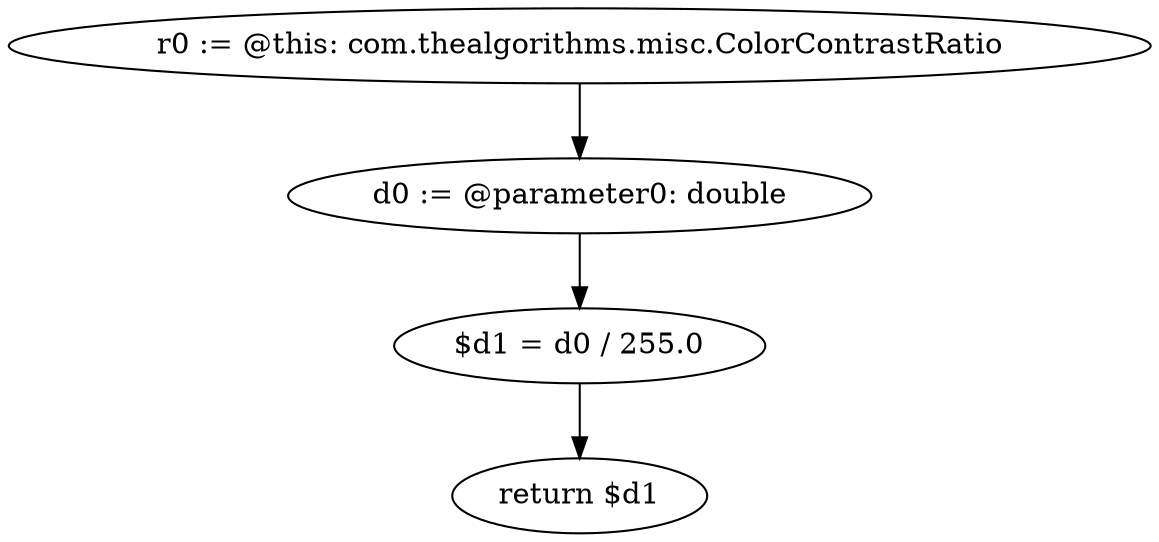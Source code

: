 digraph "unitGraph" {
    "r0 := @this: com.thealgorithms.misc.ColorContrastRatio"
    "d0 := @parameter0: double"
    "$d1 = d0 / 255.0"
    "return $d1"
    "r0 := @this: com.thealgorithms.misc.ColorContrastRatio"->"d0 := @parameter0: double";
    "d0 := @parameter0: double"->"$d1 = d0 / 255.0";
    "$d1 = d0 / 255.0"->"return $d1";
}
